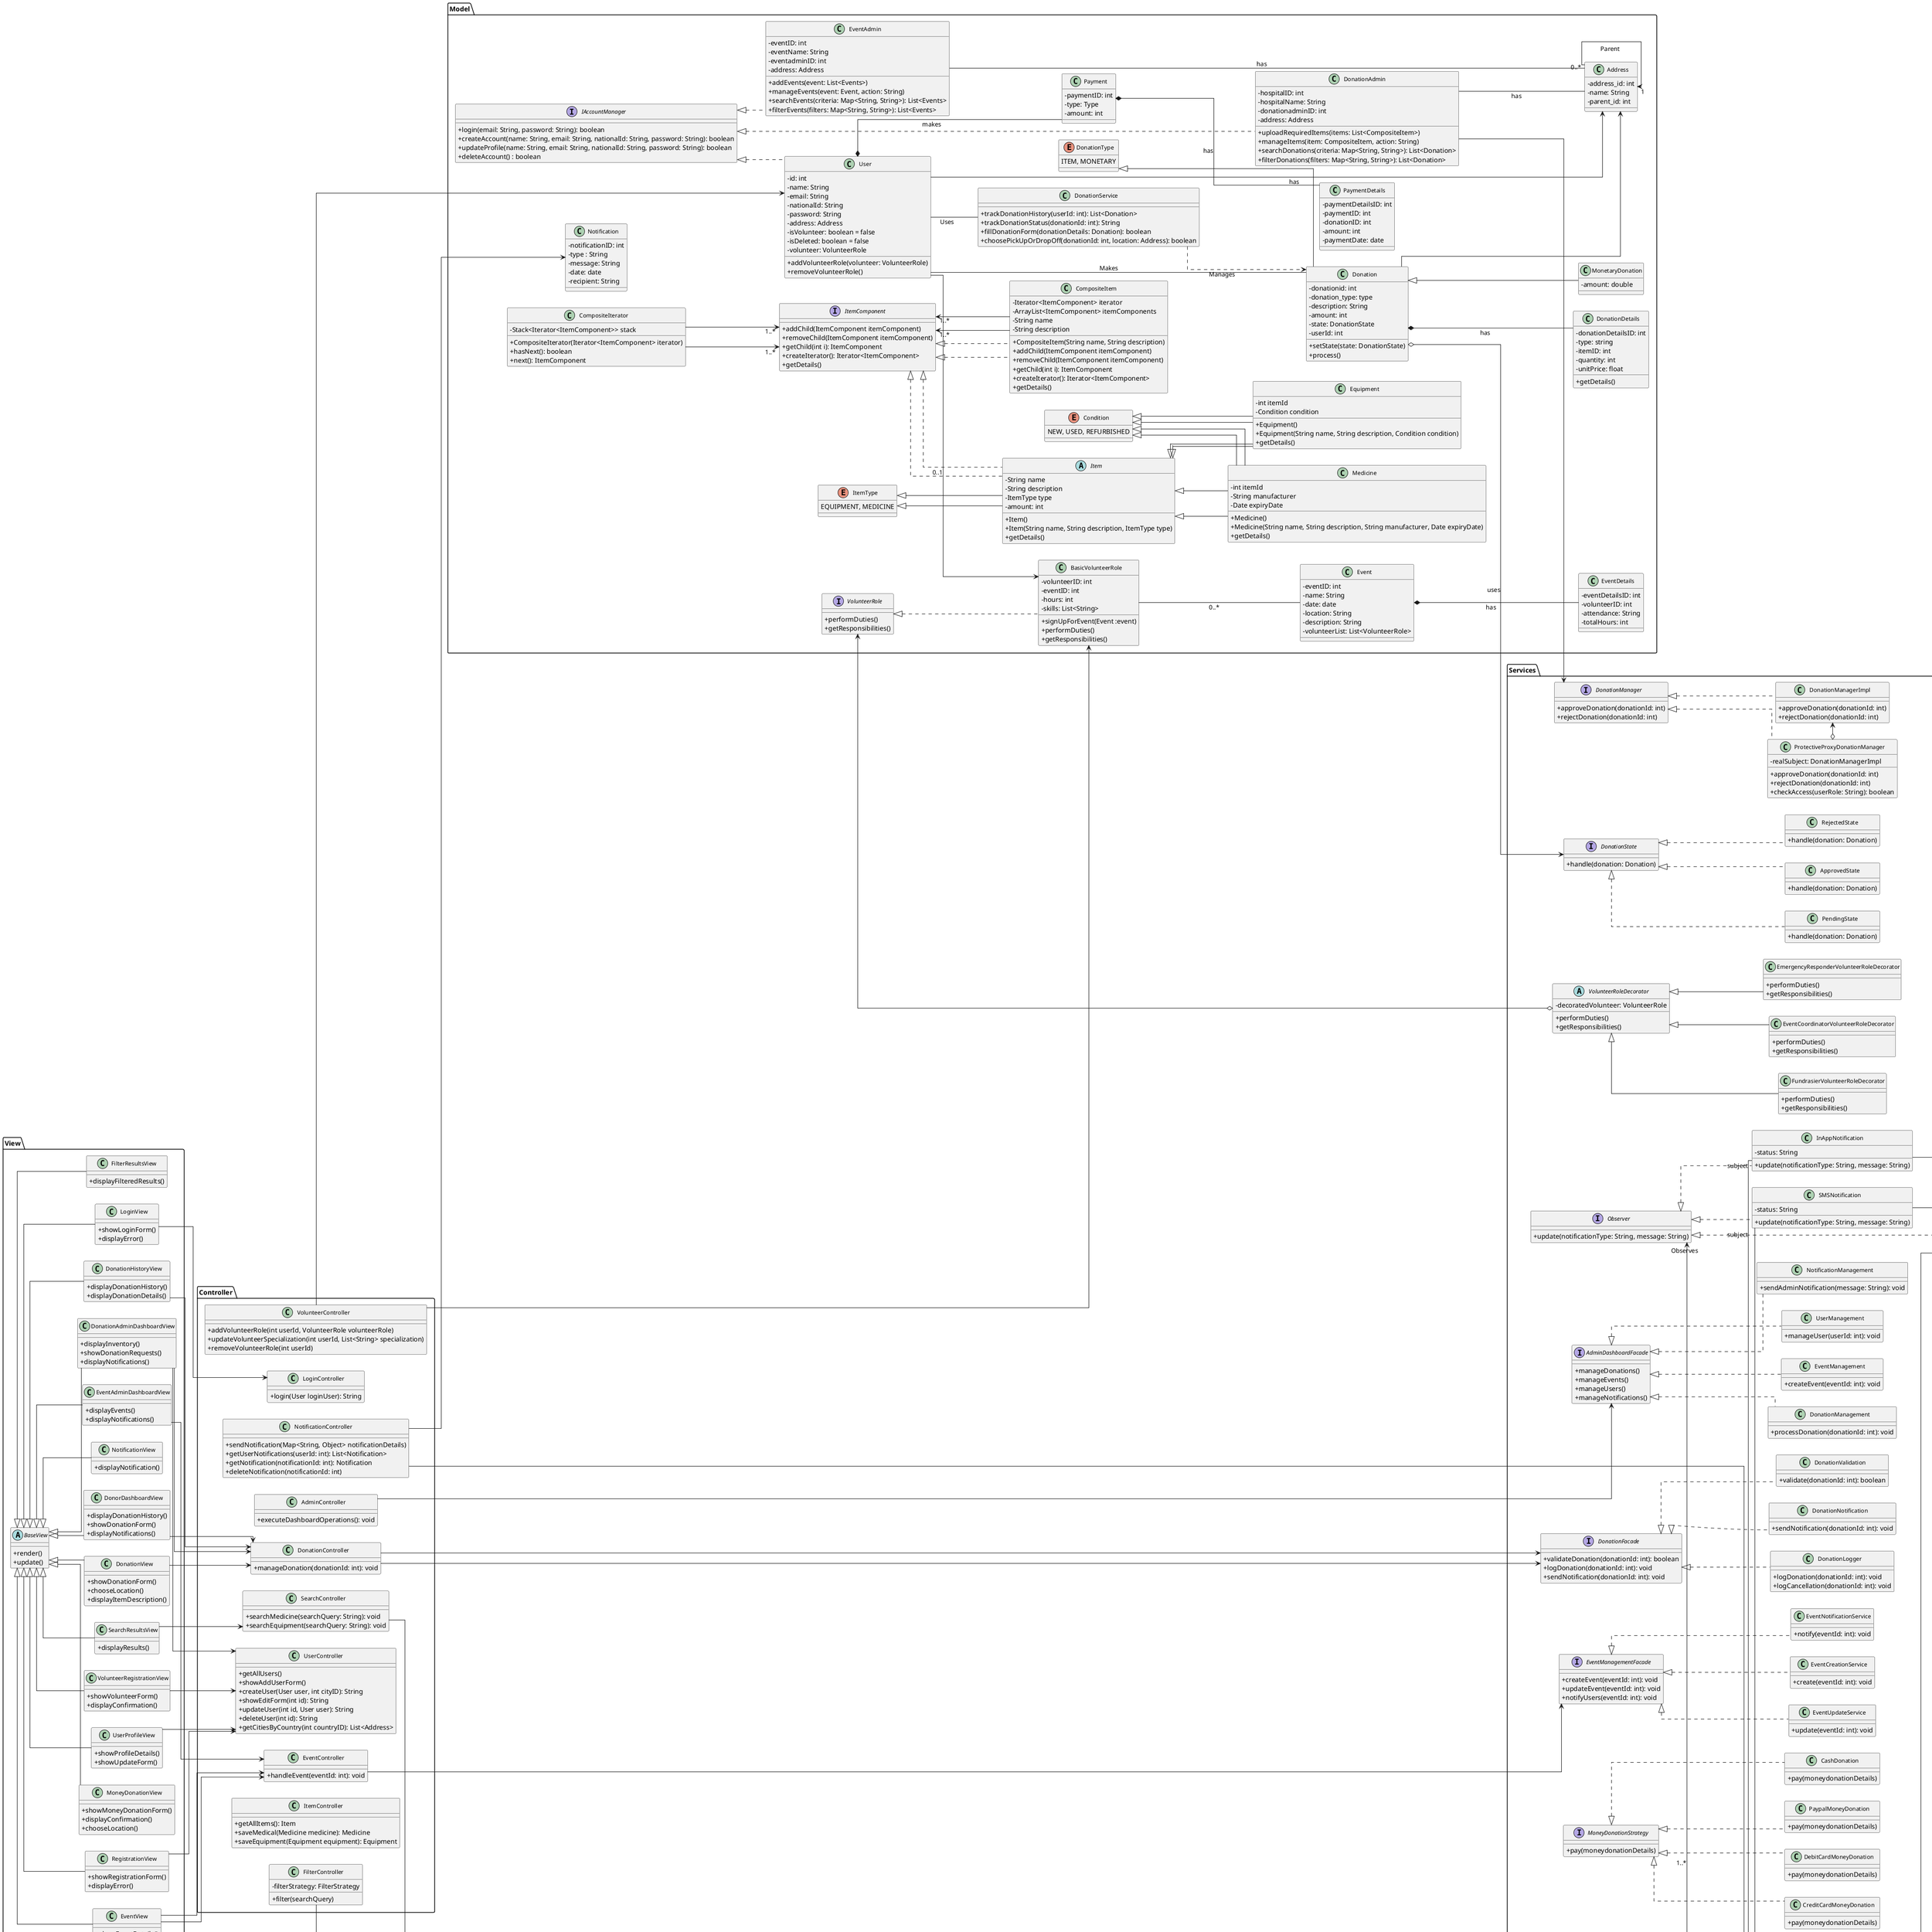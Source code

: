 @startuml
'https://plantuml.com/class-diagram


left to right direction


skinparam classAttributeIconSize 0
skinparam classFontSize 12
skinparam lineThickness 2
skinparam defaultFontName Arial
skinparam nodeMargin 30
skinparam componentStyle rectangle
skinparam linetype ortho



package "Model" {


    interface IAccountManager {
        +login(email: String, password: String): boolean
        +createAccount(name: String, email: String, nationalId: String, password: String): boolean
        +updateProfile(name: String, email: String, nationalId: String, password: String): boolean
        +deleteAccount() : boolean
    }

    class User implements IAccountManager {
        -id: int
        -name: String
        -email: String
        -nationalId: String
        -password: String
        -address: Address
        -isVolunteer: boolean = false
        -isDeleted: boolean = false
        -volunteer: VolunteerRole
        +addVolunteerRole(volunteer: VolunteerRole)
        +removeVolunteerRole()
    }

    interface VolunteerRole {
        +performDuties()
        +getResponsibilities()
    }

    class BasicVolunteerRole implements VolunteerRole {
        -volunteerID: int
        -eventID: int
        -hours: int
        -skills: List<String>
        +signUpForEvent(Event :event)
        +performDuties()
        +getResponsibilities()
    }

    class DonationAdmin implements IAccountManager {
        -hospitalID: int
        -hospitalName: String
        -donationadminID: int
        -address: Address
        +uploadRequiredItems(items: List<CompositeItem>)
        +manageItems(item: CompositeItem, action: String)
        +searchDonations(criteria: Map<String, String>): List<Donation>
        +filterDonations(filters: Map<String, String>): List<Donation>
    }

    class EventAdmin implements IAccountManager {
            -eventID: int
            -eventName: String
            -eventadminID: int
            -address: Address
            +addEvents(event: List<Events>)
            +manageEvents(event: Event, action: String)
            +searchEvents(criteria: Map<String, String>): List<Events>
            +filterEvents(filters: Map<String, String>): List<Events>
        }

    class Address {
        -address_id: int
        -name: String
        -parent_id: int
    }

    class DonationService {
        +trackDonationHistory(userId: int): List<Donation>
        +trackDonationStatus(donationId: int): String
        +fillDonationForm(donationDetails: Donation): boolean
        +choosePickUpOrDropOff(donationId: int, location: Address): boolean
    }

    class Donation {
        -donationid: int
        -donation_type: type
        -description: String
        -amount: int
        -state: DonationState
        -userId: int
        +setState(state: DonationState)
        +process()
    }

    class MonetaryDonation extends Donation{
     -amount: double
    }


    class DonationDetails {
        -donationDetailsID: int
        -type: string
        -itemID: int
        -quantity: int
        -unitPrice: float
        +getDetails()
    }

    class Event{
        -eventID: int
        -name: String
        -date: date
        -location: String
        -description: String
        -volunteerList: List<VolunteerRole>
    }

    class EventDetails {
        -eventDetailsID: int
        -volunteerID: int
        -attendance: String
        -totalHours: int
    }

    class Notification{
        -notificationID: int
        - type : String
        -message: String
        -date: date
        -recipient: String
    }

    class Payment {
        -paymentID: int
        -type: Type
        -amount: int
    }

    class PaymentDetails {
        -paymentDetailsID: int
        -paymentID: int
        -donationID: int
        -amount: int
        -paymentDate: date
    }

    interface ItemComponent {
               + addChild(ItemComponent itemComponent)
               + removeChild(ItemComponent itemComponent)
               + getChild(int i): ItemComponent
               + createIterator(): Iterator<ItemComponent>
               + getDetails()
           }

           class CompositeItem {
               - Iterator<ItemComponent> iterator
               - ArrayList<ItemComponent> itemComponents
               - String name
               - String description
               + CompositeItem(String name, String description)
               + addChild(ItemComponent itemComponent)
               + removeChild(ItemComponent itemComponent)
               + getChild(int i): ItemComponent
               + createIterator(): Iterator<ItemComponent>
               + getDetails()
           }

           class CompositeIterator {
               - Stack<Iterator<ItemComponent>> stack
               + CompositeIterator(Iterator<ItemComponent> iterator)
               + hasNext(): boolean
               + next(): ItemComponent
           }

           abstract class Item {
               - String name
               - String description
               - ItemType type
               -amount: int
               + Item()
               + Item(String name, String description, ItemType type)
               + getDetails()
           }

           class Equipment {
               - int itemId
               - Condition condition
               + Equipment()
               + Equipment(String name, String description, Condition condition)
               + getDetails()
           }

           class Medicine {
               - int itemId
               - String manufacturer
               - Date expiryDate
               + Medicine()
               + Medicine(String name, String description, String manufacturer, Date expiryDate)
               + getDetails()
           }

           enum ItemType {
               EQUIPMENT, MEDICINE
           }

           enum DonationType{
           ITEM, MONETARY
           }

           enum Condition {
               NEW, USED, REFURBISHED
           }
}

package "View" {

abstract class BaseView {
        +render()
        +update()
    }

    class DonationView extends BaseView{
        +showDonationForm()
        +chooseLocation()
        +displayItemDescription()
    }

    class DonorDashboardView extends BaseView {
        +displayDonationHistory()
        +showDonationForm()
        +displayNotifications()
    }

    class MoneyDonationView extends BaseView {
        +showMoneyDonationForm()
        +displayConfirmation()
        +chooseLocation()
    }

    class DonationAdminDashboardView extends BaseView {
        +displayInventory()
        +showDonationRequests()
        +displayNotifications()
    }

    class EventAdminDashboardView extends BaseView {
            +displayEvents()
            +displayNotifications()
        }

    class LoginView extends BaseView {
        +showLoginForm()
        +displayError()

    }

    class DonationHistoryView extends BaseView {
        +displayDonationHistory()
        +displayDonationDetails()
    }

    class RegistrationView extends BaseView {
        +showRegistrationForm()
        +displayError()
    }

    class NotificationView extends BaseView {
        +displayNotification()
    }

    class EventView extends BaseView {
        +showEventDetails()

    }

    class UserProfileView extends BaseView {
        +showProfileDetails()
        +showUpdateForm()
    }

    class VolunteerRegistrationView extends BaseView {
        +showVolunteerForm()
        +displayConfirmation()
    }

    class SearchResultsView extends BaseView {
        +displayResults()
    }

    class FilterResultsView extends BaseView {
        +displayFilteredResults()
    }


}

package "Controller" {
    class AdminController {
        + executeDashboardOperations(): void
    }

    class DonationController {
        + manageDonation(donationId: int): void
    }

    class EventController {
        + handleEvent(eventId: int): void
    }

    class UserController {
        + getAllUsers()
        + showAddUserForm()
        + createUser(User user, int cityID): String
        + showEditForm(int id): String
        + updateUser(int id, User user): String
        + deleteUser(int id): String
        +getCitiesByCountry(int countryID): List<Address>
    }

    class NotificationController {
        + sendNotification(Map<String, Object> notificationDetails)
        + getUserNotifications(userId: int): List<Notification>
        + getNotification(notificationId: int): Notification
        + deleteNotification(notificationId: int)
    }

    class LoginController {
        + login(User loginUser): String
    }

    class SearchController {
        + searchMedicine(searchQuery: String): void
        + searchEquipment(searchQuery: String): void
    }

    class VolunteerController {
        + addVolunteerRole(int userId, VolunteerRole volunteerRole)
        + updateVolunteerSpecialization(int userId, List<String> specialization)
        + removeVolunteerRole(int userId)
    }

    class ItemController {
        + getAllItems(): Item
        + saveMedical(Medicine medicine): Medicine
        + saveEquipment(Equipment equipment): Equipment
    }

     class FilterController {
            -filterStrategy: FilterStrategy
            +filter(searchQuery)
        }
}

package "Services" {

    abstract class VolunteerRoleDecorator{
        -decoratedVolunteer: VolunteerRole
        +performDuties()
        +getResponsibilities()
    }

    class EventCoordinatorVolunteerRoleDecorator extends VolunteerRoleDecorator {
        +performDuties()
        +getResponsibilities()
    }

    class EmergencyResponderVolunteerRoleDecorator extends VolunteerRoleDecorator {
        +performDuties()
        +getResponsibilities()
    }

    class FundrasierVolunteerRoleDecorator extends VolunteerRoleDecorator {
        +performDuties()
        +getResponsibilities()
    }

    interface DonationState {
        + handle(donation: Donation)
    }

    class PendingState {
        + handle(donation: Donation)
    }
    class ApprovedState {
        + handle(donation: Donation)
    }
    class RejectedState {
        + handle(donation: Donation)
    }

    interface DonationManager {
        + approveDonation(donationId: int)
        + rejectDonation(donationId: int)
    }

    class DonationManagerImpl implements DonationManager {
        + approveDonation(donationId: int)
        + rejectDonation(donationId: int)
    }

    class ProtectiveProxyDonationManager implements DonationManager {
        -realSubject: DonationManagerImpl
        +approveDonation(donationId: int)
        +rejectDonation(donationId: int)
        +checkAccess(userRole: String): boolean
    }


    interface DonationFacade {
        + validateDonation(donationId: int): boolean
        + logDonation(donationId: int): void
        + sendNotification(donationId: int): void
    }

    class DonationValidation implements DonationFacade {
        + validate(donationId: int): boolean
    }

    class DonationLogger implements DonationFacade{
        + logDonation(donationId: int): void
        + logCancellation(donationId: int): void
    }

    class DonationNotification implements DonationFacade{
            + sendNotification(donationId: int): void
        }

    interface AdminDashboardFacade {
        + manageDonations()
        + manageEvents()
        + manageUsers()
        + manageNotifications()
    }

    class DonationManagement implements AdminDashboardFacade {
        + processDonation(donationId: int): void
    }

    class EventManagement implements AdminDashboardFacade {
        + createEvent(eventId: int): void
    }

    class UserManagement implements AdminDashboardFacade {
        + manageUser(userId: int): void
    }

    class NotificationManagement implements AdminDashboardFacade {
        + sendAdminNotification(message: String): void
    }

    interface EventManagementFacade {
        + createEvent(eventId: int): void
        + updateEvent(eventId: int): void
        + notifyUsers(eventId: int): void
    }

    class EventCreationService implements EventManagementFacade {
        + create(eventId: int): void
    }

    class EventNotificationService implements EventManagementFacade {
        + notify(eventId: int): void
    }

    class EventUpdateService implements EventManagementFacade  {
        + update(eventId: int): void
    }

    interface MoneyDonationStrategy {
        +pay(moneydonationDetails)
    }

    class CreditCardMoneyDonation implements MoneyDonationStrategy {
        +pay(moneydonationDetails)
    }

    class DebitCardMoneyDonation implements MoneyDonationStrategy {
        +pay(moneydonationDetails)
    }

    class PaypalMoneyDonation implements MoneyDonationStrategy {
        +pay(moneydonationDetails)
    }

    class CashDonation implements MoneyDonationStrategy {
        +pay(moneydonationDetails)
    }

    interface Subject {
        +subscribe(observer: Observer)
        +unsubscribe(observer: Observer)
        +notifySubscribers(notificationType: String, message: String)
    }

    interface Observer {
        +update(notificationType: String, message: String)
    }

    class EmailNotification implements Observer {
        -status: String
        +update(notificationType: String, message: String)
    }

    class InAppNotification implements Observer {
        -status: String
        +update(notificationType: String, message: String)
    }

    class SMSNotification implements Observer {
        -status: String
        +update(notificationType: String, message: String)
    }

    class NotificationSubject implements Subject {
        -subscribers: List<Observer>
        -state: String
        +subscribe(observer: Observer)
        +unsubscribe(observer: Observer)
        +notifySubscribers(notificationType: String, message: String)
    }

    interface FilterStrategy {
        +filter(searchQuery)
    }

    class FilterByRecentGroup implements FilterStrategy {
        +filter(searchQuery)
    }

    class FilterByItemTypeGroup implements FilterStrategy {
        +filter(searchQuery)
    }

    class FilterByHospitalGroup implements FilterStrategy {
        +filter(searchQuery)
    }

    class FilterByUrgencyGroup implements FilterStrategy {
        +filter(searchQuery)
    }

    interface SearchStrategy {
        +search(searchQuery)
    }

    class SearchByMedicine implements SearchStrategy {
        +search(searchQuery)
    }

    class SearchByHospital implements SearchStrategy {
        +search(searchQuery)
    }

    class SearchByEquipment implements SearchStrategy {
        +search(searchQuery)
    }

    interface LoginStrategy {
        +login(userCredentials)
    }

    class EmailLogin implements LoginStrategy {
        +login(userCredentials)
    }

    class GoogleLogin implements LoginStrategy {
        +login(userCredentials)
    }

    class FacebookLogin implements LoginStrategy {
        +login(userCredentials)
    }

    interface NotificationSender {
        + sendNotification(message: String, recipient: String)
    }

    class EmailNotificationAdapter {
        -emailAPI: EmailAPI
        +sendNotification(message: String, recipient: String)
    }
    class SMSNotificationAdapter {
        -smsAPI: SMSAPI
        +sendNotification(message: String, recipient: String)
    }
    class InAppNotificationAdapter {
        -inAppSystem: InAppNotificationSystem
        +sendNotification(message: String, recipient: String)
    }

    class EmailAPI {
        +sendEmail(to: String, content: String)
    }
    class SMSAPI {
        +sendSMS(phoneNumber: String, text: String)
    }
    class InAppNotificationSystem {
        +pushNotification(userId: String, message: String)
    }


    abstract class EventScheduler {
        -scheduleEvent(): void
        +validateEventDetails(): void
        +assignLocation(): void
        +notifyParticipants(): void
    }

    class PublicEventScheduler {
        +validateEventDetails(): void
        +notifyParticipants(): void
    }

    class PrivateEventScheduler {
        +validateEventDetails(): void
        +notifyParticipants(): void
    }

    class RecurringEventScheduler {
        +validateEventDetails(): void
        +notifyParticipants(): void
    }

interface Command {
       List<?> execute();
   }

   class SearchCommand implements Command {
       - SearchProcessor searchProcessor
       - String searchQuery
       - SearchStrategy searchStrategy
       + execute(): List<?>
   }

    class FilterCommand implements Command {
        - FilterProcessor filterProcessor
        - String filterQuery
        + execute(): List<?>
    }

    class CommandInvoker {
        + List<?> executeCommand(Command command)
    }






}


' Model to Model Relationships
User -->  BasicVolunteerRole : "0..1"
User --> Address : has
User -- Donation : Makes
User *-- Payment : makes
User -- DonationService : Uses
BasicVolunteerRole -- Event : "0..*"
DonationAdmin -- Address : has
EventAdmin -- Address : has
Address "0..*" --> "1" Address : Parent
DonationService ..> Donation : Manages
Donation --> Address
Donation *-- DonationDetails : has
Event *-- EventDetails : has
Payment *-- PaymentDetails : has


' Model to Controller Relationships


' Model to service Relationships
Donation o--> DonationState : uses
VolunteerRoleDecorator o--left-> VolunteerRole



' Controller to Service Relationships
AdminController --> AdminDashboardFacade
EventController --> EventManagementFacade
DonationController --> DonationFacade
NotificationController --> NotificationSubject
NotificationController --> Notification
VolunteerController --> BasicVolunteerRole
VolunteerController --> User


' Controller to View Relationships

' Composite Pattern
ItemComponent <|.. CompositeItem
ItemComponent <|.. Item
Item <|-- Equipment
Item <|-- Medicine
CompositeItem --> "1..*" ItemComponent
CompositeIterator --> "1..*" ItemComponent
ItemType <|-- Item
Condition <|-- Medicine
Condition <|-- Equipment

' Service to Service Relationships
DonationState <|.. PendingState
DonationState <|.. ApprovedState
DonationState <|.. RejectedState
DonationAdmin --> DonationManager
ProtectiveProxyDonationManager o--left-> DonationManagerImpl
DonationController --> DonationFacade
Subject -right->"Observes" Observer : "1..*"
NotificationSubject <-down- "subject" EmailNotification
NotificationSubject <-left- "subject" InAppNotification
NotificationSubject <-left- "subject" SMSNotification
NotificationSender <|... EmailNotificationAdapter
NotificationSender <|... SMSNotificationAdapter
NotificationSender <|... InAppNotificationAdapter
EmailNotificationAdapter --> EmailAPI : uses
SMSNotificationAdapter --> SMSAPI : uses
InAppNotificationAdapter --> InAppNotificationSystem : uses
EventScheduler <|-- PublicEventScheduler
EventScheduler <|-- PrivateEventScheduler
EventScheduler <|-- RecurringEventScheduler
InAppNotification --> NotificationSender : sends
SMSNotification --> NotificationSender : sends
EmailNotification --> NotificationSender : sends
SearchController --> CommandInvoker
FilterController --> CommandInvoker


' Composite Pattern
ItemComponent <|.. CompositeItem
ItemComponent <|.. Item
Item <|-- Equipment
Item <|-- Medicine
CompositeItem --> "1..*" ItemComponent
CompositeIterator --> "1..*" ItemComponent
ItemType <|-- Item
DonationType <|-- Donation
Condition <|-- Medicine
Condition <|-- Equipment


' View

DonorDashboardView --> DonationController
DonationAdminDashboardView --> DonationController
EventAdminDashboardView --> EventController
LoginView --> LoginController
DonationHistoryView --> DonationController
EventView --> EventController
RegistrationView --> UserController
UserProfileView --> UserController
VolunteerRegistrationView --> UserController
SearchResultsView --> SearchController
DonationAdminDashboardView --> UserController
EventView --> EventController
DonationView --> DonationController

}


@enduml
